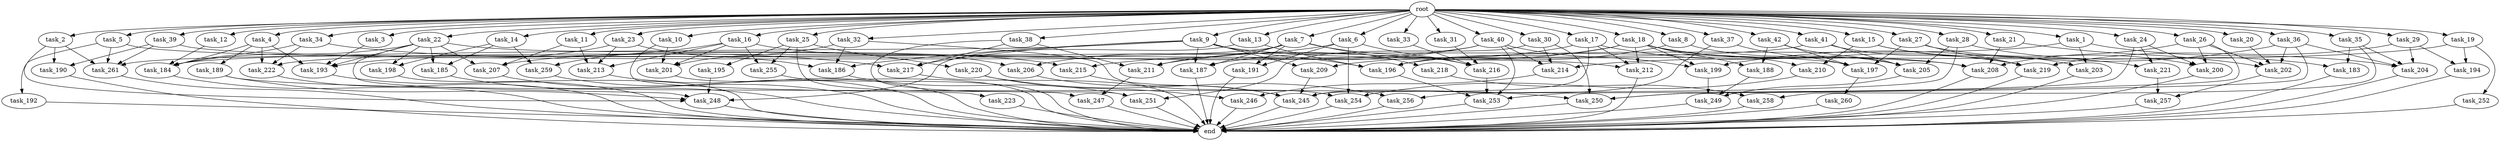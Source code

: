 digraph G {
  root [size="0.000000"];
  task_1 [size="102.400000"];
  task_2 [size="102.400000"];
  task_3 [size="102.400000"];
  task_4 [size="102.400000"];
  task_5 [size="102.400000"];
  task_6 [size="102.400000"];
  task_7 [size="102.400000"];
  task_8 [size="102.400000"];
  task_9 [size="102.400000"];
  task_10 [size="102.400000"];
  task_11 [size="102.400000"];
  task_12 [size="102.400000"];
  task_13 [size="102.400000"];
  task_14 [size="102.400000"];
  task_15 [size="102.400000"];
  task_16 [size="102.400000"];
  task_17 [size="102.400000"];
  task_18 [size="102.400000"];
  task_19 [size="102.400000"];
  task_20 [size="102.400000"];
  task_21 [size="102.400000"];
  task_22 [size="102.400000"];
  task_23 [size="102.400000"];
  task_24 [size="102.400000"];
  task_25 [size="102.400000"];
  task_26 [size="102.400000"];
  task_27 [size="102.400000"];
  task_28 [size="102.400000"];
  task_29 [size="102.400000"];
  task_30 [size="102.400000"];
  task_31 [size="102.400000"];
  task_32 [size="102.400000"];
  task_33 [size="102.400000"];
  task_34 [size="102.400000"];
  task_35 [size="102.400000"];
  task_36 [size="102.400000"];
  task_37 [size="102.400000"];
  task_38 [size="102.400000"];
  task_39 [size="102.400000"];
  task_40 [size="102.400000"];
  task_41 [size="102.400000"];
  task_42 [size="102.400000"];
  task_183 [size="44667659878.400002"];
  task_184 [size="146028888064.000000"];
  task_185 [size="62706522521.600006"];
  task_186 [size="72155450572.800003"];
  task_187 [size="138297946931.200012"];
  task_188 [size="124554051584.000000"];
  task_189 [size="30923764531.200001"];
  task_190 [size="27487790694.400002"];
  task_191 [size="91053306675.200012"];
  task_192 [size="54975581388.800003"];
  task_193 [size="84181359001.600006"];
  task_194 [size="29205777612.800003"];
  task_195 [size="69578470195.199997"];
  task_196 [size="162349763788.800018"];
  task_197 [size="139156940390.399994"];
  task_198 [size="62706522521.600006"];
  task_199 [size="84181359001.600006"];
  task_200 [size="48962627174.400002"];
  task_201 [size="97066260889.600006"];
  task_202 [size="52398601011.200005"];
  task_203 [size="61847529062.400002"];
  task_204 [size="87617332838.400009"];
  task_205 [size="255980050841.600006"];
  task_206 [size="35218731827.200005"];
  task_207 [size="18897856102.400002"];
  task_208 [size="85899345920.000000"];
  task_209 [size="140874927308.800018"];
  task_210 [size="85899345920.000000"];
  task_211 [size="127990025420.800003"];
  task_212 [size="123695058124.800003"];
  task_213 [size="20615843020.800003"];
  task_214 [size="57552561766.400002"];
  task_215 [size="15461882265.600000"];
  task_216 [size="188119567564.800018"];
  task_217 [size="79886391705.600006"];
  task_218 [size="69578470195.199997"];
  task_219 [size="188119567564.800018"];
  task_220 [size="69578470195.199997"];
  task_221 [size="34359738368.000000"];
  task_222 [size="121977071206.400009"];
  task_223 [size="69578470195.199997"];
  task_245 [size="175234665676.800018"];
  task_246 [size="17179869184.000000"];
  task_247 [size="91053306675.200012"];
  task_248 [size="127131031961.600006"];
  task_249 [size="110810156236.800003"];
  task_250 [size="109092169318.400009"];
  task_251 [size="53257594470.400002"];
  task_252 [size="7730941132.800000"];
  task_253 [size="73014444032.000000"];
  task_254 [size="104797202022.400009"];
  task_255 [size="83322365542.400009"];
  task_256 [size="44667659878.400002"];
  task_257 [size="73014444032.000000"];
  task_258 [size="55834574848.000000"];
  task_259 [size="68719476736.000000"];
  task_260 [size="54975581388.800003"];
  task_261 [size="152041842278.399994"];
  end [size="0.000000"];

  root -> task_1 [size="1.000000"];
  root -> task_2 [size="1.000000"];
  root -> task_3 [size="1.000000"];
  root -> task_4 [size="1.000000"];
  root -> task_5 [size="1.000000"];
  root -> task_6 [size="1.000000"];
  root -> task_7 [size="1.000000"];
  root -> task_8 [size="1.000000"];
  root -> task_9 [size="1.000000"];
  root -> task_10 [size="1.000000"];
  root -> task_11 [size="1.000000"];
  root -> task_12 [size="1.000000"];
  root -> task_13 [size="1.000000"];
  root -> task_14 [size="1.000000"];
  root -> task_15 [size="1.000000"];
  root -> task_16 [size="1.000000"];
  root -> task_17 [size="1.000000"];
  root -> task_18 [size="1.000000"];
  root -> task_19 [size="1.000000"];
  root -> task_20 [size="1.000000"];
  root -> task_21 [size="1.000000"];
  root -> task_22 [size="1.000000"];
  root -> task_23 [size="1.000000"];
  root -> task_24 [size="1.000000"];
  root -> task_25 [size="1.000000"];
  root -> task_26 [size="1.000000"];
  root -> task_27 [size="1.000000"];
  root -> task_28 [size="1.000000"];
  root -> task_29 [size="1.000000"];
  root -> task_30 [size="1.000000"];
  root -> task_31 [size="1.000000"];
  root -> task_32 [size="1.000000"];
  root -> task_33 [size="1.000000"];
  root -> task_34 [size="1.000000"];
  root -> task_35 [size="1.000000"];
  root -> task_36 [size="1.000000"];
  root -> task_37 [size="1.000000"];
  root -> task_38 [size="1.000000"];
  root -> task_39 [size="1.000000"];
  root -> task_40 [size="1.000000"];
  root -> task_41 [size="1.000000"];
  root -> task_42 [size="1.000000"];
  task_1 -> task_196 [size="301989888.000000"];
  task_1 -> task_203 [size="301989888.000000"];
  task_1 -> task_204 [size="301989888.000000"];
  task_2 -> task_190 [size="134217728.000000"];
  task_2 -> task_248 [size="134217728.000000"];
  task_2 -> task_261 [size="134217728.000000"];
  task_3 -> task_193 [size="411041792.000000"];
  task_4 -> task_184 [size="301989888.000000"];
  task_4 -> task_189 [size="301989888.000000"];
  task_4 -> task_193 [size="301989888.000000"];
  task_4 -> task_222 [size="301989888.000000"];
  task_5 -> task_192 [size="536870912.000000"];
  task_5 -> task_212 [size="536870912.000000"];
  task_5 -> task_261 [size="536870912.000000"];
  task_6 -> task_191 [size="209715200.000000"];
  task_6 -> task_206 [size="209715200.000000"];
  task_6 -> task_216 [size="209715200.000000"];
  task_6 -> task_254 [size="209715200.000000"];
  task_7 -> task_187 [size="679477248.000000"];
  task_7 -> task_191 [size="679477248.000000"];
  task_7 -> task_211 [size="679477248.000000"];
  task_7 -> task_216 [size="679477248.000000"];
  task_7 -> task_218 [size="679477248.000000"];
  task_7 -> task_261 [size="679477248.000000"];
  task_8 -> task_205 [size="838860800.000000"];
  task_8 -> task_209 [size="838860800.000000"];
  task_9 -> task_184 [size="536870912.000000"];
  task_9 -> task_186 [size="536870912.000000"];
  task_9 -> task_187 [size="536870912.000000"];
  task_9 -> task_196 [size="536870912.000000"];
  task_9 -> task_208 [size="536870912.000000"];
  task_9 -> task_209 [size="536870912.000000"];
  task_9 -> task_217 [size="536870912.000000"];
  task_10 -> task_201 [size="679477248.000000"];
  task_10 -> task_223 [size="679477248.000000"];
  task_11 -> task_207 [size="33554432.000000"];
  task_11 -> task_213 [size="33554432.000000"];
  task_12 -> task_184 [size="301989888.000000"];
  task_13 -> task_196 [size="209715200.000000"];
  task_13 -> task_248 [size="209715200.000000"];
  task_14 -> task_185 [size="536870912.000000"];
  task_14 -> task_198 [size="536870912.000000"];
  task_14 -> task_259 [size="536870912.000000"];
  task_15 -> task_203 [size="301989888.000000"];
  task_15 -> task_210 [size="301989888.000000"];
  task_15 -> task_221 [size="301989888.000000"];
  task_16 -> task_201 [size="134217728.000000"];
  task_16 -> task_206 [size="134217728.000000"];
  task_16 -> task_213 [size="134217728.000000"];
  task_16 -> task_255 [size="134217728.000000"];
  task_16 -> task_259 [size="134217728.000000"];
  task_17 -> task_187 [size="134217728.000000"];
  task_17 -> task_208 [size="134217728.000000"];
  task_17 -> task_212 [size="134217728.000000"];
  task_17 -> task_245 [size="134217728.000000"];
  task_18 -> task_188 [size="536870912.000000"];
  task_18 -> task_196 [size="536870912.000000"];
  task_18 -> task_199 [size="536870912.000000"];
  task_18 -> task_210 [size="536870912.000000"];
  task_18 -> task_211 [size="536870912.000000"];
  task_18 -> task_212 [size="536870912.000000"];
  task_18 -> task_219 [size="536870912.000000"];
  task_19 -> task_194 [size="75497472.000000"];
  task_19 -> task_214 [size="75497472.000000"];
  task_19 -> task_252 [size="75497472.000000"];
  task_20 -> task_202 [size="134217728.000000"];
  task_21 -> task_202 [size="134217728.000000"];
  task_21 -> task_208 [size="134217728.000000"];
  task_22 -> task_184 [size="75497472.000000"];
  task_22 -> task_185 [size="75497472.000000"];
  task_22 -> task_193 [size="75497472.000000"];
  task_22 -> task_198 [size="75497472.000000"];
  task_22 -> task_207 [size="75497472.000000"];
  task_22 -> task_215 [size="75497472.000000"];
  task_22 -> task_248 [size="75497472.000000"];
  task_23 -> task_186 [size="33554432.000000"];
  task_23 -> task_193 [size="33554432.000000"];
  task_23 -> task_213 [size="33554432.000000"];
  task_24 -> task_200 [size="33554432.000000"];
  task_24 -> task_221 [size="33554432.000000"];
  task_24 -> task_253 [size="33554432.000000"];
  task_25 -> task_195 [size="679477248.000000"];
  task_25 -> task_220 [size="679477248.000000"];
  task_25 -> task_247 [size="679477248.000000"];
  task_25 -> task_255 [size="679477248.000000"];
  task_26 -> task_200 [size="33554432.000000"];
  task_26 -> task_202 [size="33554432.000000"];
  task_26 -> task_208 [size="33554432.000000"];
  task_26 -> task_250 [size="33554432.000000"];
  task_27 -> task_197 [size="411041792.000000"];
  task_27 -> task_200 [size="411041792.000000"];
  task_27 -> task_219 [size="411041792.000000"];
  task_28 -> task_183 [size="301989888.000000"];
  task_28 -> task_205 [size="301989888.000000"];
  task_28 -> task_256 [size="301989888.000000"];
  task_29 -> task_194 [size="209715200.000000"];
  task_29 -> task_204 [size="209715200.000000"];
  task_29 -> task_219 [size="209715200.000000"];
  task_30 -> task_214 [size="411041792.000000"];
  task_30 -> task_250 [size="411041792.000000"];
  task_30 -> task_251 [size="411041792.000000"];
  task_31 -> task_216 [size="411041792.000000"];
  task_32 -> task_186 [size="134217728.000000"];
  task_32 -> task_201 [size="134217728.000000"];
  task_32 -> task_254 [size="134217728.000000"];
  task_33 -> task_216 [size="536870912.000000"];
  task_34 -> task_184 [size="209715200.000000"];
  task_34 -> task_217 [size="209715200.000000"];
  task_34 -> task_222 [size="209715200.000000"];
  task_35 -> task_183 [size="134217728.000000"];
  task_35 -> task_204 [size="134217728.000000"];
  task_35 -> task_258 [size="134217728.000000"];
  task_36 -> task_199 [size="209715200.000000"];
  task_36 -> task_202 [size="209715200.000000"];
  task_36 -> task_204 [size="209715200.000000"];
  task_36 -> task_250 [size="209715200.000000"];
  task_37 -> task_197 [size="134217728.000000"];
  task_37 -> task_245 [size="134217728.000000"];
  task_38 -> task_211 [size="33554432.000000"];
  task_38 -> task_217 [size="33554432.000000"];
  task_38 -> task_251 [size="33554432.000000"];
  task_39 -> task_190 [size="134217728.000000"];
  task_39 -> task_197 [size="134217728.000000"];
  task_39 -> task_261 [size="134217728.000000"];
  task_40 -> task_199 [size="75497472.000000"];
  task_40 -> task_207 [size="75497472.000000"];
  task_40 -> task_214 [size="75497472.000000"];
  task_40 -> task_215 [size="75497472.000000"];
  task_40 -> task_253 [size="75497472.000000"];
  task_41 -> task_205 [size="679477248.000000"];
  task_41 -> task_219 [size="679477248.000000"];
  task_41 -> task_222 [size="679477248.000000"];
  task_42 -> task_188 [size="679477248.000000"];
  task_42 -> task_197 [size="679477248.000000"];
  task_42 -> task_205 [size="679477248.000000"];
  task_183 -> end [size="1.000000"];
  task_184 -> end [size="1.000000"];
  task_185 -> end [size="1.000000"];
  task_186 -> task_251 [size="75497472.000000"];
  task_187 -> end [size="1.000000"];
  task_188 -> task_249 [size="33554432.000000"];
  task_189 -> task_248 [size="411041792.000000"];
  task_189 -> task_250 [size="411041792.000000"];
  task_190 -> end [size="1.000000"];
  task_191 -> end [size="1.000000"];
  task_192 -> end [size="1.000000"];
  task_193 -> end [size="1.000000"];
  task_194 -> end [size="1.000000"];
  task_195 -> task_248 [size="411041792.000000"];
  task_196 -> task_253 [size="301989888.000000"];
  task_197 -> task_260 [size="536870912.000000"];
  task_198 -> end [size="1.000000"];
  task_199 -> task_249 [size="838860800.000000"];
  task_200 -> end [size="1.000000"];
  task_201 -> end [size="1.000000"];
  task_202 -> task_257 [size="411041792.000000"];
  task_203 -> end [size="1.000000"];
  task_204 -> end [size="1.000000"];
  task_205 -> task_249 [size="209715200.000000"];
  task_206 -> task_245 [size="838860800.000000"];
  task_207 -> end [size="1.000000"];
  task_208 -> end [size="1.000000"];
  task_209 -> task_245 [size="301989888.000000"];
  task_210 -> task_254 [size="679477248.000000"];
  task_211 -> task_247 [size="209715200.000000"];
  task_212 -> end [size="1.000000"];
  task_213 -> end [size="1.000000"];
  task_214 -> task_246 [size="33554432.000000"];
  task_215 -> task_245 [size="301989888.000000"];
  task_216 -> task_253 [size="301989888.000000"];
  task_217 -> end [size="1.000000"];
  task_218 -> task_258 [size="411041792.000000"];
  task_219 -> end [size="1.000000"];
  task_220 -> task_246 [size="134217728.000000"];
  task_220 -> task_256 [size="134217728.000000"];
  task_221 -> task_257 [size="301989888.000000"];
  task_222 -> end [size="1.000000"];
  task_223 -> end [size="1.000000"];
  task_245 -> end [size="1.000000"];
  task_246 -> end [size="1.000000"];
  task_247 -> end [size="1.000000"];
  task_248 -> end [size="1.000000"];
  task_249 -> end [size="1.000000"];
  task_250 -> end [size="1.000000"];
  task_251 -> end [size="1.000000"];
  task_252 -> end [size="1.000000"];
  task_253 -> end [size="1.000000"];
  task_254 -> end [size="1.000000"];
  task_255 -> end [size="1.000000"];
  task_256 -> end [size="1.000000"];
  task_257 -> end [size="1.000000"];
  task_258 -> end [size="1.000000"];
  task_259 -> end [size="1.000000"];
  task_260 -> end [size="1.000000"];
  task_261 -> end [size="1.000000"];
}
